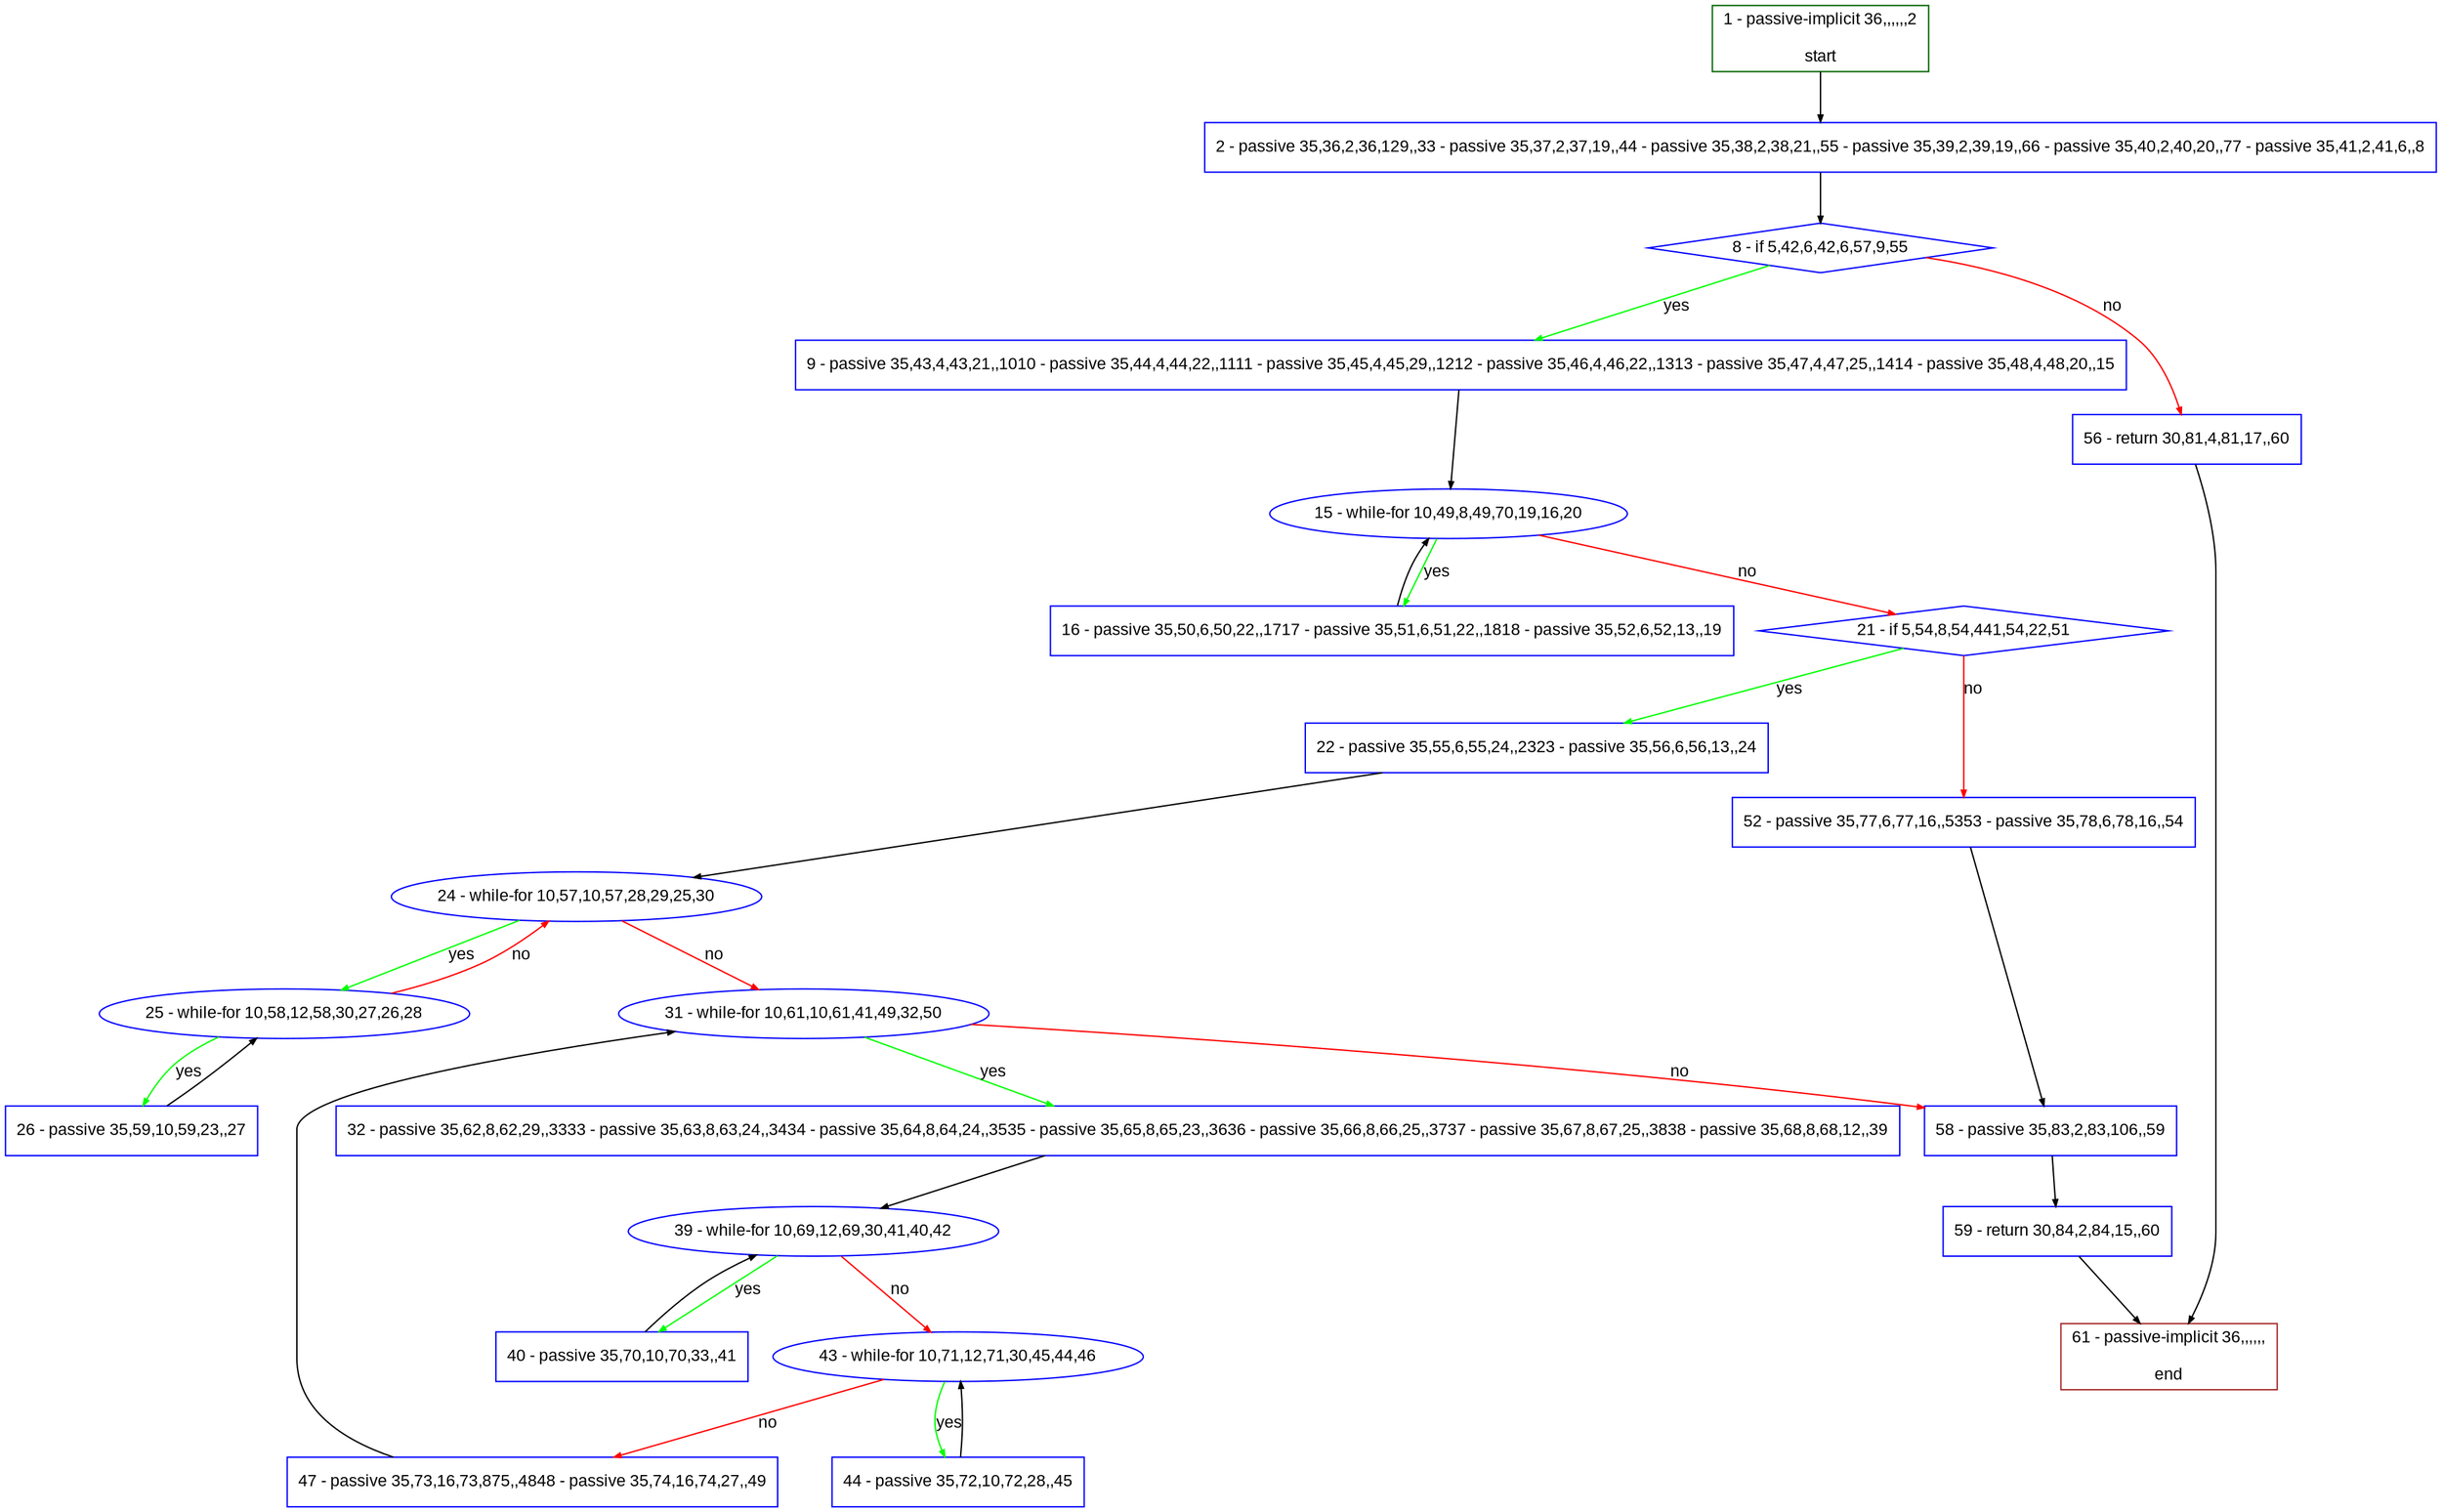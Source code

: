 digraph "" {
  graph [pack="true", label="", fontsize="12", packmode="clust", fontname="Arial", fillcolor="#FFFFCC", bgcolor="white", style="rounded,filled", compound="true"];
  node [node_initialized="no", label="", color="grey", fontsize="12", fillcolor="white", fontname="Arial", style="filled", shape="rectangle", compound="true", fixedsize="false"];
  edge [fontcolor="black", arrowhead="normal", arrowtail="none", arrowsize="0.5", ltail="", label="", color="black", fontsize="12", lhead="", fontname="Arial", dir="forward", compound="true"];
  __N1 [label="2 - passive 35,36,2,36,129,,33 - passive 35,37,2,37,19,,44 - passive 35,38,2,38,21,,55 - passive 35,39,2,39,19,,66 - passive 35,40,2,40,20,,77 - passive 35,41,2,41,6,,8", color="#0000ff", fillcolor="#ffffff", style="filled", shape="box"];
  __N2 [label="1 - passive-implicit 36,,,,,,2\n\nstart", color="#006400", fillcolor="#ffffff", style="filled", shape="box"];
  __N3 [label="8 - if 5,42,6,42,6,57,9,55", color="#0000ff", fillcolor="#ffffff", style="filled", shape="diamond"];
  __N4 [label="9 - passive 35,43,4,43,21,,1010 - passive 35,44,4,44,22,,1111 - passive 35,45,4,45,29,,1212 - passive 35,46,4,46,22,,1313 - passive 35,47,4,47,25,,1414 - passive 35,48,4,48,20,,15", color="#0000ff", fillcolor="#ffffff", style="filled", shape="box"];
  __N5 [label="56 - return 30,81,4,81,17,,60", color="#0000ff", fillcolor="#ffffff", style="filled", shape="box"];
  __N6 [label="15 - while-for 10,49,8,49,70,19,16,20", color="#0000ff", fillcolor="#ffffff", style="filled", shape="oval"];
  __N7 [label="16 - passive 35,50,6,50,22,,1717 - passive 35,51,6,51,22,,1818 - passive 35,52,6,52,13,,19", color="#0000ff", fillcolor="#ffffff", style="filled", shape="box"];
  __N8 [label="21 - if 5,54,8,54,441,54,22,51", color="#0000ff", fillcolor="#ffffff", style="filled", shape="diamond"];
  __N9 [label="22 - passive 35,55,6,55,24,,2323 - passive 35,56,6,56,13,,24", color="#0000ff", fillcolor="#ffffff", style="filled", shape="box"];
  __N10 [label="52 - passive 35,77,6,77,16,,5353 - passive 35,78,6,78,16,,54", color="#0000ff", fillcolor="#ffffff", style="filled", shape="box"];
  __N11 [label="24 - while-for 10,57,10,57,28,29,25,30", color="#0000ff", fillcolor="#ffffff", style="filled", shape="oval"];
  __N12 [label="25 - while-for 10,58,12,58,30,27,26,28", color="#0000ff", fillcolor="#ffffff", style="filled", shape="oval"];
  __N13 [label="31 - while-for 10,61,10,61,41,49,32,50", color="#0000ff", fillcolor="#ffffff", style="filled", shape="oval"];
  __N14 [label="26 - passive 35,59,10,59,23,,27", color="#0000ff", fillcolor="#ffffff", style="filled", shape="box"];
  __N15 [label="32 - passive 35,62,8,62,29,,3333 - passive 35,63,8,63,24,,3434 - passive 35,64,8,64,24,,3535 - passive 35,65,8,65,23,,3636 - passive 35,66,8,66,25,,3737 - passive 35,67,8,67,25,,3838 - passive 35,68,8,68,12,,39", color="#0000ff", fillcolor="#ffffff", style="filled", shape="box"];
  __N16 [label="58 - passive 35,83,2,83,106,,59", color="#0000ff", fillcolor="#ffffff", style="filled", shape="box"];
  __N17 [label="39 - while-for 10,69,12,69,30,41,40,42", color="#0000ff", fillcolor="#ffffff", style="filled", shape="oval"];
  __N18 [label="40 - passive 35,70,10,70,33,,41", color="#0000ff", fillcolor="#ffffff", style="filled", shape="box"];
  __N19 [label="43 - while-for 10,71,12,71,30,45,44,46", color="#0000ff", fillcolor="#ffffff", style="filled", shape="oval"];
  __N20 [label="44 - passive 35,72,10,72,28,,45", color="#0000ff", fillcolor="#ffffff", style="filled", shape="box"];
  __N21 [label="47 - passive 35,73,16,73,875,,4848 - passive 35,74,16,74,27,,49", color="#0000ff", fillcolor="#ffffff", style="filled", shape="box"];
  __N22 [label="61 - passive-implicit 36,,,,,,\n\nend", color="#a52a2a", fillcolor="#ffffff", style="filled", shape="box"];
  __N23 [label="59 - return 30,84,2,84,15,,60", color="#0000ff", fillcolor="#ffffff", style="filled", shape="box"];
  __N2 -> __N1 [arrowhead="normal", arrowtail="none", color="#000000", label="", dir="forward"];
  __N1 -> __N3 [arrowhead="normal", arrowtail="none", color="#000000", label="", dir="forward"];
  __N3 -> __N4 [arrowhead="normal", arrowtail="none", color="#00ff00", label="yes", dir="forward"];
  __N3 -> __N5 [arrowhead="normal", arrowtail="none", color="#ff0000", label="no", dir="forward"];
  __N4 -> __N6 [arrowhead="normal", arrowtail="none", color="#000000", label="", dir="forward"];
  __N6 -> __N7 [arrowhead="normal", arrowtail="none", color="#00ff00", label="yes", dir="forward"];
  __N7 -> __N6 [arrowhead="normal", arrowtail="none", color="#000000", label="", dir="forward"];
  __N6 -> __N8 [arrowhead="normal", arrowtail="none", color="#ff0000", label="no", dir="forward"];
  __N8 -> __N9 [arrowhead="normal", arrowtail="none", color="#00ff00", label="yes", dir="forward"];
  __N8 -> __N10 [arrowhead="normal", arrowtail="none", color="#ff0000", label="no", dir="forward"];
  __N9 -> __N11 [arrowhead="normal", arrowtail="none", color="#000000", label="", dir="forward"];
  __N11 -> __N12 [arrowhead="normal", arrowtail="none", color="#00ff00", label="yes", dir="forward"];
  __N12 -> __N11 [arrowhead="normal", arrowtail="none", color="#ff0000", label="no", dir="forward"];
  __N11 -> __N13 [arrowhead="normal", arrowtail="none", color="#ff0000", label="no", dir="forward"];
  __N12 -> __N14 [arrowhead="normal", arrowtail="none", color="#00ff00", label="yes", dir="forward"];
  __N14 -> __N12 [arrowhead="normal", arrowtail="none", color="#000000", label="", dir="forward"];
  __N13 -> __N15 [arrowhead="normal", arrowtail="none", color="#00ff00", label="yes", dir="forward"];
  __N13 -> __N16 [arrowhead="normal", arrowtail="none", color="#ff0000", label="no", dir="forward"];
  __N15 -> __N17 [arrowhead="normal", arrowtail="none", color="#000000", label="", dir="forward"];
  __N17 -> __N18 [arrowhead="normal", arrowtail="none", color="#00ff00", label="yes", dir="forward"];
  __N18 -> __N17 [arrowhead="normal", arrowtail="none", color="#000000", label="", dir="forward"];
  __N17 -> __N19 [arrowhead="normal", arrowtail="none", color="#ff0000", label="no", dir="forward"];
  __N19 -> __N20 [arrowhead="normal", arrowtail="none", color="#00ff00", label="yes", dir="forward"];
  __N20 -> __N19 [arrowhead="normal", arrowtail="none", color="#000000", label="", dir="forward"];
  __N19 -> __N21 [arrowhead="normal", arrowtail="none", color="#ff0000", label="no", dir="forward"];
  __N21 -> __N13 [arrowhead="normal", arrowtail="none", color="#000000", label="", dir="forward"];
  __N10 -> __N16 [arrowhead="normal", arrowtail="none", color="#000000", label="", dir="forward"];
  __N5 -> __N22 [arrowhead="normal", arrowtail="none", color="#000000", label="", dir="forward"];
  __N16 -> __N23 [arrowhead="normal", arrowtail="none", color="#000000", label="", dir="forward"];
  __N23 -> __N22 [arrowhead="normal", arrowtail="none", color="#000000", label="", dir="forward"];
}
